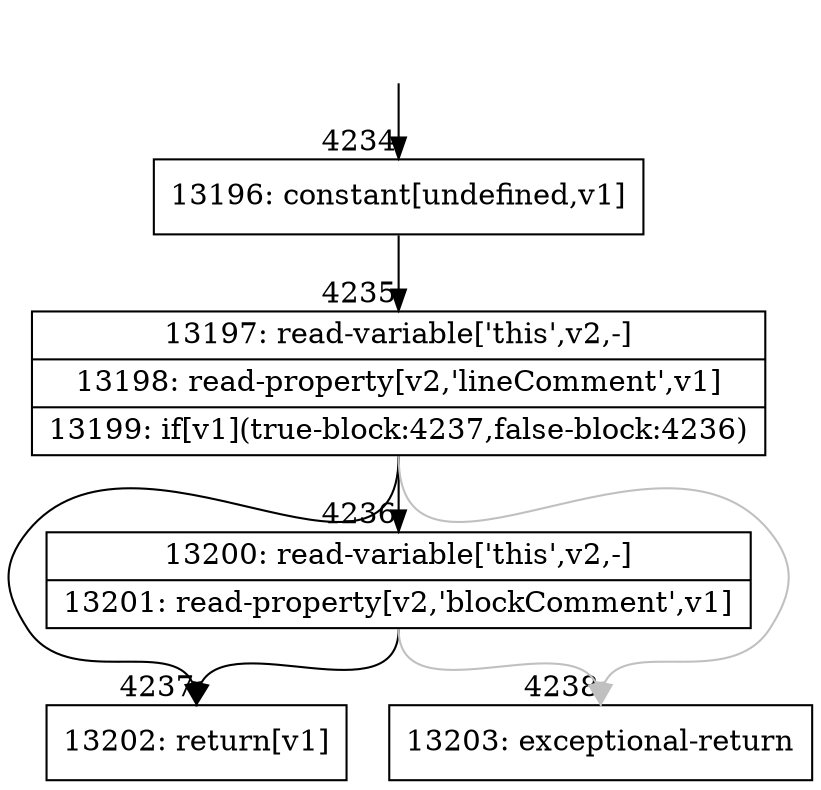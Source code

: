 digraph {
rankdir="TD"
BB_entry252[shape=none,label=""];
BB_entry252 -> BB4234 [tailport=s, headport=n, headlabel="    4234"]
BB4234 [shape=record label="{13196: constant[undefined,v1]}" ] 
BB4234 -> BB4235 [tailport=s, headport=n, headlabel="      4235"]
BB4235 [shape=record label="{13197: read-variable['this',v2,-]|13198: read-property[v2,'lineComment',v1]|13199: if[v1](true-block:4237,false-block:4236)}" ] 
BB4235 -> BB4237 [tailport=s, headport=n, headlabel="      4237"]
BB4235 -> BB4236 [tailport=s, headport=n, headlabel="      4236"]
BB4235 -> BB4238 [tailport=s, headport=n, color=gray, headlabel="      4238"]
BB4236 [shape=record label="{13200: read-variable['this',v2,-]|13201: read-property[v2,'blockComment',v1]}" ] 
BB4236 -> BB4237 [tailport=s, headport=n]
BB4236 -> BB4238 [tailport=s, headport=n, color=gray]
BB4237 [shape=record label="{13202: return[v1]}" ] 
BB4238 [shape=record label="{13203: exceptional-return}" ] 
//#$~ 4334
}
